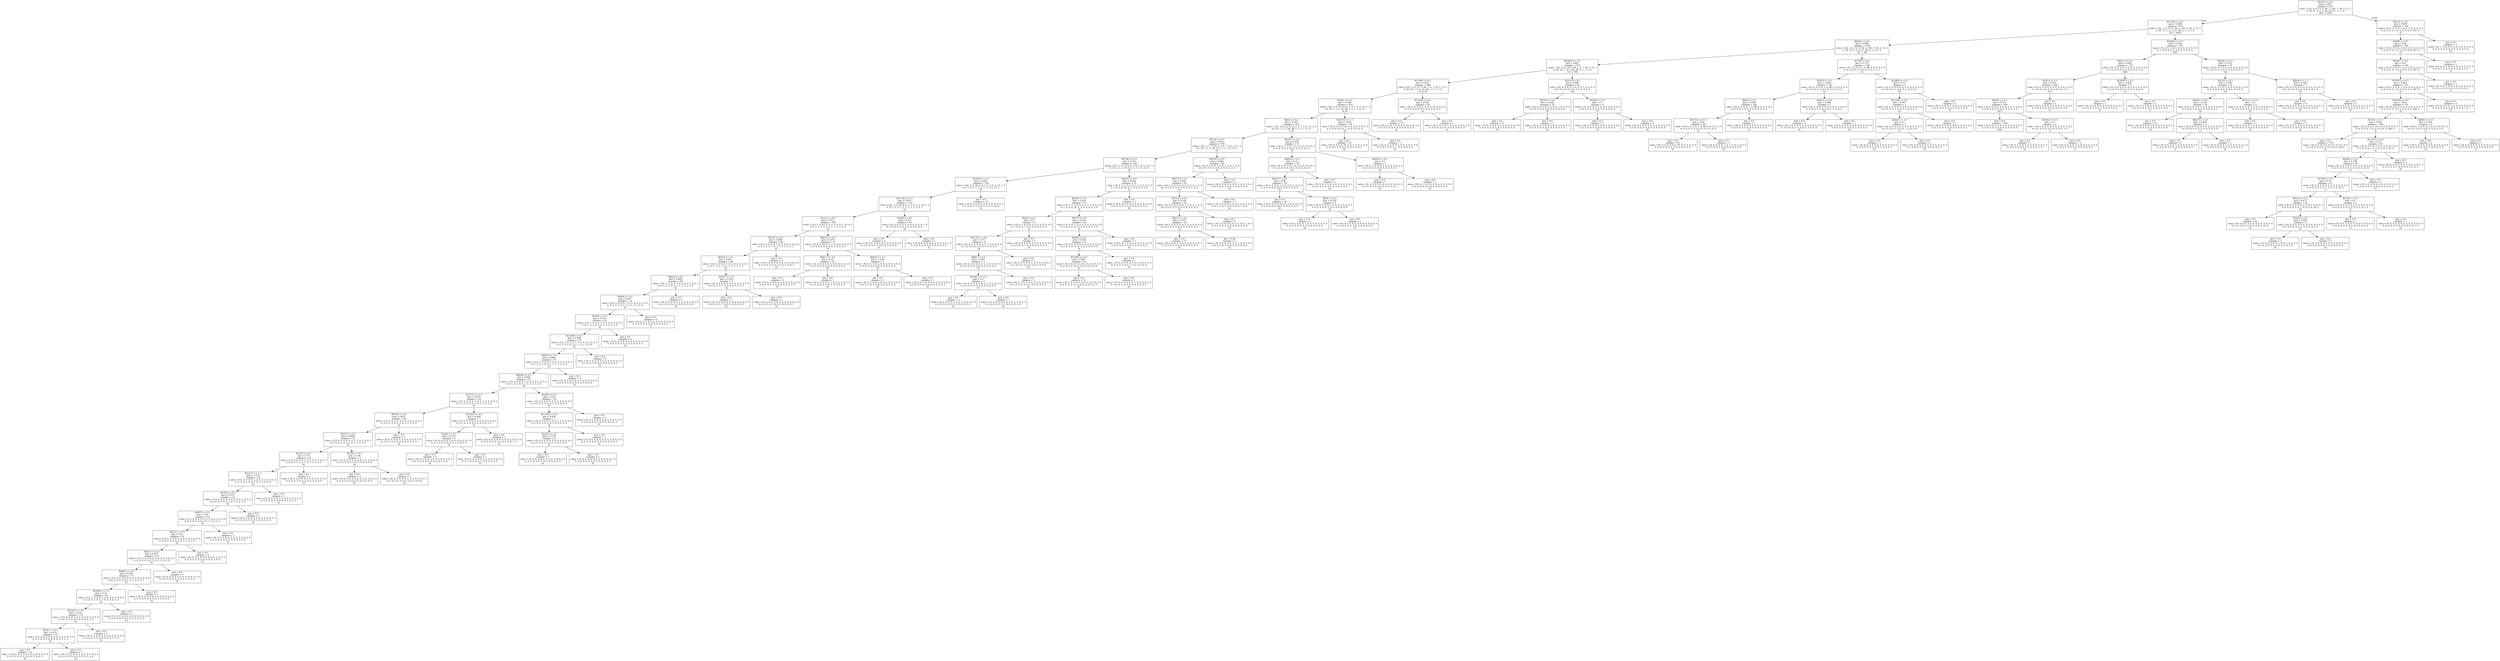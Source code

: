 digraph Tree {
node [shape=box] ;
0 [label="X[135] <= 0.5\ngini = 0.827\nsamples = 871\nvalue = [22, 4, 6, 13, 4, 60, 1, 102, 7, 36, 2, 15, 1\n2, 20, 11, 1, 2, 2, 38, 28, 6, 1, 3, 1, 6\n205, 7, 265]"] ;
1 [label="X[1196] <= 0.5\ngini = 0.809\nsamples = 675\nvalue = [22, 3, 6, 13, 4, 59, 1, 102, 7, 36, 2, 15, 1\n2, 20, 11, 1, 2, 2, 37, 28, 5, 1, 3, 1, 6\n18, 7, 260]"] ;
0 -> 1 [labeldistance=2.5, labelangle=45, headlabel="True"] ;
2 [label="X[628] <= 0.5\ngini = 0.894\nsamples = 478\nvalue = [22, 3, 6, 12, 4, 50, 1, 102, 7, 36, 2, 15, 1\n2, 20, 10, 1, 2, 2, 37, 28, 3, 1, 3, 1, 6\n16, 7, 78]"] ;
1 -> 2 ;
3 [label="X[1003] <= 0.5\ngini = 0.901\nsamples = 370\nvalue = [22, 3, 6, 12, 4, 49, 1, 4, 7, 36, 2, 15, 1\n2, 20, 10, 1, 2, 2, 34, 28, 3, 1, 1, 1, 4\n15, 6, 78]"] ;
2 -> 3 ;
4 [label="X[1148] <= 0.5\ngini = 0.915\nsamples = 288\nvalue = [22, 3, 6, 12, 4, 46, 1, 4, 7, 35, 2, 15, 1\n2, 20, 10, 1, 2, 2, 34, 28, 3, 1, 1, 1, 4\n15, 6, 0]"] ;
3 -> 4 ;
5 [label="X[382] <= 0.5\ngini = 0.909\nsamples = 252\nvalue = [22, 3, 6, 12, 4, 45, 1, 4, 7, 0, 2, 15, 1, 2\n20, 10, 1, 2, 2, 34, 28, 3, 1, 1, 1, 4, 15\n6, 0]"] ;
4 -> 5 ;
6 [label="X[63] <= 0.5\ngini = 0.918\nsamples = 216\nvalue = [22, 3, 6, 12, 4, 10, 1, 4, 7, 0, 2, 15, 1, 2\n20, 10, 1, 2, 2, 34, 28, 2, 1, 1, 1, 4, 15\n6, 0]"] ;
5 -> 6 ;
7 [label="X[714] <= 0.5\ngini = 0.916\nsamples = 189\nvalue = [22, 3, 5, 11, 4, 9, 1, 4, 7, 0, 2, 15, 1, 2\n20, 10, 1, 2, 2, 34, 5, 2, 1, 1, 1, 4, 15, 5\n0]"] ;
6 -> 7 ;
8 [label="X[734] <= 0.5\ngini = 0.913\nsamples = 160\nvalue = [22, 3, 5, 11, 4, 9, 1, 4, 5, 0, 2, 14, 1, 2\n0, 10, 1, 2, 2, 29, 5, 2, 1, 1, 1, 3, 15, 5\n0]"] ;
7 -> 8 ;
9 [label="X[1033] <= 1.5\ngini = 0.922\nsamples = 129\nvalue = [22, 3, 4, 10, 4, 9, 1, 2, 4, 0, 2, 14, 1, 2\n0, 9, 1, 2, 2, 7, 5, 1, 1, 1, 1, 3, 13, 5\n0]"] ;
8 -> 9 ;
10 [label="X[1118] <= 0.5\ngini = 0.919\nsamples = 119\nvalue = [22, 3, 4, 10, 4, 9, 1, 2, 4, 0, 2, 14, 1, 2\n0, 9, 1, 2, 2, 7, 5, 1, 1, 1, 1, 3, 3, 5\n0]"] ;
9 -> 10 ;
11 [label="X[121] <= 0.5\ngini = 0.911\nsamples = 109\nvalue = [22, 3, 4, 10, 4, 9, 1, 2, 4, 0, 2, 14, 0, 2\n0, 0, 1, 2, 2, 7, 5, 1, 1, 1, 1, 3, 3, 5\n0]"] ;
10 -> 11 ;
12 [label="X[710] <= 0.5\ngini = 0.899\nsamples = 96\nvalue = [22, 3, 4, 0, 4, 7, 0, 2, 4, 0, 2, 14, 0, 2\n0, 0, 1, 2, 2, 7, 5, 1, 1, 1, 1, 3, 3, 5\n0]"] ;
11 -> 12 ;
13 [label="X[532] <= 0.5\ngini = 0.901\nsamples = 88\nvalue = [22, 3, 4, 0, 4, 7, 0, 2, 4, 0, 2, 6, 0, 2\n0, 0, 1, 2, 2, 7, 5, 1, 1, 1, 1, 3, 3, 5\n0]"] ;
12 -> 13 ;
14 [label="X[833] <= 0.5\ngini = 0.889\nsamples = 80\nvalue = [22, 3, 4, 0, 4, 7, 0, 2, 4, 0, 2, 6, 0, 2\n0, 0, 1, 2, 2, 0, 5, 1, 1, 1, 1, 3, 3, 4\n0]"] ;
13 -> 14 ;
15 [label="X[969] <= 0.5\ngini = 0.877\nsamples = 74\nvalue = [22, 3, 4, 0, 4, 7, 0, 2, 4, 0, 2, 0, 0, 2\n0, 0, 1, 2, 2, 0, 5, 1, 1, 1, 1, 3, 3, 4\n0]"] ;
14 -> 15 ;
16 [label="X[769] <= 0.5\ngini = 0.915\nsamples = 65\nvalue = [13, 3, 4, 0, 4, 7, 0, 2, 4, 0, 2, 0, 0, 2\n0, 0, 1, 2, 2, 0, 5, 1, 1, 1, 1, 3, 3, 4\n0]"] ;
15 -> 16 ;
17 [label="X[1108] <= 0.5\ngini = 0.908\nsamples = 61\nvalue = [13, 3, 4, 0, 4, 7, 0, 2, 4, 0, 2, 0, 0, 2\n0, 0, 1, 2, 2, 0, 5, 1, 1, 1, 1, 3, 3, 0\n0]"] ;
16 -> 17 ;
18 [label="X[290] <= 1.0\ngini = 0.899\nsamples = 57\nvalue = [13, 3, 0, 0, 4, 7, 0, 2, 4, 0, 2, 0, 0, 2\n0, 0, 1, 2, 2, 0, 5, 1, 1, 1, 1, 3, 3, 0\n0]"] ;
17 -> 18 ;
19 [label="X[824] <= 0.5\ngini = 0.889\nsamples = 53\nvalue = [13, 3, 0, 0, 0, 7, 0, 2, 4, 0, 2, 0, 0, 2\n0, 0, 1, 2, 2, 0, 5, 1, 1, 1, 1, 3, 3, 0\n0]"] ;
18 -> 19 ;
20 [label="X[1131] <= 0.5\ngini = 0.855\nsamples = 43\nvalue = [13, 0, 0, 0, 0, 7, 0, 2, 3, 0, 2, 0, 0, 2\n0, 0, 1, 2, 2, 0, 0, 1, 0, 1, 1, 3, 3, 0\n0]"] ;
19 -> 20 ;
21 [label="X[974] <= 0.5\ngini = 0.832\nsamples = 36\nvalue = [13, 0, 0, 0, 0, 2, 0, 2, 3, 0, 2, 0, 0, 2\n0, 0, 0, 2, 2, 0, 0, 1, 0, 1, 1, 3, 2, 0\n0]"] ;
20 -> 21 ;
22 [label="X[355] <= 0.5\ngini = 0.808\nsamples = 33\nvalue = [13, 0, 0, 0, 0, 2, 0, 2, 3, 0, 2, 0, 0, 2\n0, 0, 0, 2, 2, 0, 0, 1, 0, 1, 1, 0, 2, 0\n0]"] ;
21 -> 22 ;
23 [label="X[732] <= 0.5\ngini = 0.75\nsamples = 28\nvalue = [13, 0, 0, 0, 0, 2, 0, 2, 0, 0, 2, 0, 0, 2\n0, 0, 0, 0, 2, 0, 0, 1, 0, 1, 1, 0, 2, 0\n0]"] ;
22 -> 23 ;
24 [label="X[1211] <= 1.5\ngini = 0.716\nsamples = 26\nvalue = [13, 0, 0, 0, 0, 2, 0, 2, 0, 0, 2, 0, 0, 2\n0, 0, 0, 0, 0, 0, 0, 1, 0, 1, 1, 0, 2, 0\n0]"] ;
23 -> 24 ;
25 [label="X[179] <= 0.5\ngini = 0.674\nsamples = 24\nvalue = [13, 0, 0, 0, 0, 0, 0, 2, 0, 0, 2, 0, 0, 2\n0, 0, 0, 0, 0, 0, 0, 1, 0, 1, 1, 0, 2, 0\n0]"] ;
24 -> 25 ;
26 [label="X[407] <= 0.5\ngini = 0.62\nsamples = 22\nvalue = [13, 0, 0, 0, 0, 0, 0, 2, 0, 0, 2, 0, 0, 0\n0, 0, 0, 0, 0, 0, 0, 1, 0, 1, 1, 0, 2, 0\n0]"] ;
25 -> 26 ;
27 [label="X[321] <= 0.5\ngini = 0.55\nsamples = 20\nvalue = [13, 0, 0, 0, 0, 0, 0, 0, 0, 0, 2, 0, 0, 0\n0, 0, 0, 0, 0, 0, 0, 1, 0, 1, 1, 0, 2, 0\n0]"] ;
26 -> 27 ;
28 [label="X[951] <= 0.5\ngini = 0.457\nsamples = 18\nvalue = [13, 0, 0, 0, 0, 0, 0, 0, 0, 0, 0, 0, 0, 0\n0, 0, 0, 0, 0, 0, 0, 1, 0, 1, 1, 0, 2, 0\n0]"] ;
27 -> 28 ;
29 [label="X[946] <= 0.5\ngini = 0.394\nsamples = 17\nvalue = [13, 0, 0, 0, 0, 0, 0, 0, 0, 0, 0, 0, 0, 0\n0, 0, 0, 0, 0, 0, 0, 1, 0, 1, 0, 0, 2, 0\n0]"] ;
28 -> 29 ;
30 [label="X[1080] <= 1.5\ngini = 0.32\nsamples = 16\nvalue = [13, 0, 0, 0, 0, 0, 0, 0, 0, 0, 0, 0, 0, 0\n0, 0, 0, 0, 0, 0, 0, 1, 0, 0, 0, 0, 2, 0\n0]"] ;
29 -> 30 ;
31 [label="X[1287] <= 0.5\ngini = 0.231\nsamples = 15\nvalue = [13, 0, 0, 0, 0, 0, 0, 0, 0, 0, 0, 0, 0, 0\n0, 0, 0, 0, 0, 0, 0, 0, 0, 0, 0, 0, 2, 0\n0]"] ;
30 -> 31 ;
32 [label="X[191] <= 0.5\ngini = 0.133\nsamples = 14\nvalue = [13, 0, 0, 0, 0, 0, 0, 0, 0, 0, 0, 0, 0, 0\n0, 0, 0, 0, 0, 0, 0, 0, 0, 0, 0, 0, 1, 0\n0]"] ;
31 -> 32 ;
33 [label="gini = 0.0\nsamples = 13\nvalue = [13, 0, 0, 0, 0, 0, 0, 0, 0, 0, 0, 0, 0, 0\n0, 0, 0, 0, 0, 0, 0, 0, 0, 0, 0, 0, 0, 0\n0]"] ;
32 -> 33 ;
34 [label="gini = 0.0\nsamples = 1\nvalue = [0, 0, 0, 0, 0, 0, 0, 0, 0, 0, 0, 0, 0, 0\n0, 0, 0, 0, 0, 0, 0, 0, 0, 0, 0, 0, 1, 0\n0]"] ;
32 -> 34 ;
35 [label="gini = 0.0\nsamples = 1\nvalue = [0, 0, 0, 0, 0, 0, 0, 0, 0, 0, 0, 0, 0, 0\n0, 0, 0, 0, 0, 0, 0, 0, 0, 0, 0, 0, 1, 0\n0]"] ;
31 -> 35 ;
36 [label="gini = 0.0\nsamples = 1\nvalue = [0, 0, 0, 0, 0, 0, 0, 0, 0, 0, 0, 0, 0, 0\n0, 0, 0, 0, 0, 0, 0, 1, 0, 0, 0, 0, 0, 0\n0]"] ;
30 -> 36 ;
37 [label="gini = 0.0\nsamples = 1\nvalue = [0, 0, 0, 0, 0, 0, 0, 0, 0, 0, 0, 0, 0, 0\n0, 0, 0, 0, 0, 0, 0, 0, 0, 1, 0, 0, 0, 0\n0]"] ;
29 -> 37 ;
38 [label="gini = 0.0\nsamples = 1\nvalue = [0, 0, 0, 0, 0, 0, 0, 0, 0, 0, 0, 0, 0, 0\n0, 0, 0, 0, 0, 0, 0, 0, 0, 0, 1, 0, 0, 0\n0]"] ;
28 -> 38 ;
39 [label="gini = 0.0\nsamples = 2\nvalue = [0, 0, 0, 0, 0, 0, 0, 0, 0, 0, 2, 0, 0, 0\n0, 0, 0, 0, 0, 0, 0, 0, 0, 0, 0, 0, 0, 0\n0]"] ;
27 -> 39 ;
40 [label="gini = 0.0\nsamples = 2\nvalue = [0, 0, 0, 0, 0, 0, 0, 2, 0, 0, 0, 0, 0, 0\n0, 0, 0, 0, 0, 0, 0, 0, 0, 0, 0, 0, 0, 0\n0]"] ;
26 -> 40 ;
41 [label="gini = 0.0\nsamples = 2\nvalue = [0, 0, 0, 0, 0, 0, 0, 0, 0, 0, 0, 0, 0, 2\n0, 0, 0, 0, 0, 0, 0, 0, 0, 0, 0, 0, 0, 0\n0]"] ;
25 -> 41 ;
42 [label="gini = 0.0\nsamples = 2\nvalue = [0, 0, 0, 0, 0, 2, 0, 0, 0, 0, 0, 0, 0, 0\n0, 0, 0, 0, 0, 0, 0, 0, 0, 0, 0, 0, 0, 0\n0]"] ;
24 -> 42 ;
43 [label="gini = 0.0\nsamples = 2\nvalue = [0, 0, 0, 0, 0, 0, 0, 0, 0, 0, 0, 0, 0, 0\n0, 0, 0, 0, 2, 0, 0, 0, 0, 0, 0, 0, 0, 0\n0]"] ;
23 -> 43 ;
44 [label="X[732] <= 0.5\ngini = 0.48\nsamples = 5\nvalue = [0, 0, 0, 0, 0, 0, 0, 0, 3, 0, 0, 0, 0, 0\n0, 0, 0, 2, 0, 0, 0, 0, 0, 0, 0, 0, 0, 0\n0]"] ;
22 -> 44 ;
45 [label="gini = 0.0\nsamples = 3\nvalue = [0, 0, 0, 0, 0, 0, 0, 0, 3, 0, 0, 0, 0, 0\n0, 0, 0, 0, 0, 0, 0, 0, 0, 0, 0, 0, 0, 0\n0]"] ;
44 -> 45 ;
46 [label="gini = 0.0\nsamples = 2\nvalue = [0, 0, 0, 0, 0, 0, 0, 0, 0, 0, 0, 0, 0, 0\n0, 0, 0, 2, 0, 0, 0, 0, 0, 0, 0, 0, 0, 0\n0]"] ;
44 -> 46 ;
47 [label="gini = 0.0\nsamples = 3\nvalue = [0, 0, 0, 0, 0, 0, 0, 0, 0, 0, 0, 0, 0, 0\n0, 0, 0, 0, 0, 0, 0, 0, 0, 0, 0, 3, 0, 0\n0]"] ;
21 -> 47 ;
48 [label="X[1033] <= 0.5\ngini = 0.449\nsamples = 7\nvalue = [0, 0, 0, 0, 0, 5, 0, 0, 0, 0, 0, 0, 0, 0\n0, 0, 1, 0, 0, 0, 0, 0, 0, 0, 0, 0, 1, 0\n0]"] ;
20 -> 48 ;
49 [label="X[146] <= 0.5\ngini = 0.278\nsamples = 6\nvalue = [0, 0, 0, 0, 0, 5, 0, 0, 0, 0, 0, 0, 0, 0\n0, 0, 1, 0, 0, 0, 0, 0, 0, 0, 0, 0, 0, 0\n0]"] ;
48 -> 49 ;
50 [label="gini = 0.0\nsamples = 5\nvalue = [0, 0, 0, 0, 0, 5, 0, 0, 0, 0, 0, 0, 0, 0\n0, 0, 0, 0, 0, 0, 0, 0, 0, 0, 0, 0, 0, 0\n0]"] ;
49 -> 50 ;
51 [label="gini = 0.0\nsamples = 1\nvalue = [0, 0, 0, 0, 0, 0, 0, 0, 0, 0, 0, 0, 0, 0\n0, 0, 1, 0, 0, 0, 0, 0, 0, 0, 0, 0, 0, 0\n0]"] ;
49 -> 51 ;
52 [label="gini = 0.0\nsamples = 1\nvalue = [0, 0, 0, 0, 0, 0, 0, 0, 0, 0, 0, 0, 0, 0\n0, 0, 0, 0, 0, 0, 0, 0, 0, 0, 0, 0, 1, 0\n0]"] ;
48 -> 52 ;
53 [label="X[538] <= 0.5\ngini = 0.64\nsamples = 10\nvalue = [0, 3, 0, 0, 0, 0, 0, 0, 1, 0, 0, 0, 0, 0\n0, 0, 0, 0, 0, 0, 5, 0, 1, 0, 0, 0, 0, 0\n0]"] ;
19 -> 53 ;
54 [label="X[1140] <= 0.5\ngini = 0.449\nsamples = 7\nvalue = [0, 0, 0, 0, 0, 0, 0, 0, 1, 0, 0, 0, 0, 0\n0, 0, 0, 0, 0, 0, 5, 0, 1, 0, 0, 0, 0, 0\n0]"] ;
53 -> 54 ;
55 [label="X[242] <= 0.5\ngini = 0.278\nsamples = 6\nvalue = [0, 0, 0, 0, 0, 0, 0, 0, 0, 0, 0, 0, 0, 0\n0, 0, 0, 0, 0, 0, 5, 0, 1, 0, 0, 0, 0, 0\n0]"] ;
54 -> 55 ;
56 [label="gini = 0.0\nsamples = 5\nvalue = [0, 0, 0, 0, 0, 0, 0, 0, 0, 0, 0, 0, 0, 0\n0, 0, 0, 0, 0, 0, 5, 0, 0, 0, 0, 0, 0, 0\n0]"] ;
55 -> 56 ;
57 [label="gini = 0.0\nsamples = 1\nvalue = [0, 0, 0, 0, 0, 0, 0, 0, 0, 0, 0, 0, 0, 0\n0, 0, 0, 0, 0, 0, 0, 0, 1, 0, 0, 0, 0, 0\n0]"] ;
55 -> 57 ;
58 [label="gini = 0.0\nsamples = 1\nvalue = [0, 0, 0, 0, 0, 0, 0, 0, 1, 0, 0, 0, 0, 0\n0, 0, 0, 0, 0, 0, 0, 0, 0, 0, 0, 0, 0, 0\n0]"] ;
54 -> 58 ;
59 [label="gini = 0.0\nsamples = 3\nvalue = [0, 3, 0, 0, 0, 0, 0, 0, 0, 0, 0, 0, 0, 0\n0, 0, 0, 0, 0, 0, 0, 0, 0, 0, 0, 0, 0, 0\n0]"] ;
53 -> 59 ;
60 [label="gini = 0.0\nsamples = 4\nvalue = [0, 0, 0, 0, 4, 0, 0, 0, 0, 0, 0, 0, 0, 0\n0, 0, 0, 0, 0, 0, 0, 0, 0, 0, 0, 0, 0, 0\n0]"] ;
18 -> 60 ;
61 [label="gini = 0.0\nsamples = 4\nvalue = [0, 0, 4, 0, 0, 0, 0, 0, 0, 0, 0, 0, 0, 0\n0, 0, 0, 0, 0, 0, 0, 0, 0, 0, 0, 0, 0, 0\n0]"] ;
17 -> 61 ;
62 [label="gini = 0.0\nsamples = 4\nvalue = [0, 0, 0, 0, 0, 0, 0, 0, 0, 0, 0, 0, 0, 0\n0, 0, 0, 0, 0, 0, 0, 0, 0, 0, 0, 0, 0, 4\n0]"] ;
16 -> 62 ;
63 [label="gini = 0.0\nsamples = 9\nvalue = [9, 0, 0, 0, 0, 0, 0, 0, 0, 0, 0, 0, 0, 0\n0, 0, 0, 0, 0, 0, 0, 0, 0, 0, 0, 0, 0, 0\n0]"] ;
15 -> 63 ;
64 [label="gini = 0.0\nsamples = 6\nvalue = [0, 0, 0, 0, 0, 0, 0, 0, 0, 0, 0, 6, 0, 0\n0, 0, 0, 0, 0, 0, 0, 0, 0, 0, 0, 0, 0, 0\n0]"] ;
14 -> 64 ;
65 [label="X[357] <= 1.5\ngini = 0.219\nsamples = 8\nvalue = [0, 0, 0, 0, 0, 0, 0, 0, 0, 0, 0, 0, 0, 0\n0, 0, 0, 0, 0, 7, 0, 0, 0, 0, 0, 0, 0, 1\n0]"] ;
13 -> 65 ;
66 [label="gini = 0.0\nsamples = 7\nvalue = [0, 0, 0, 0, 0, 0, 0, 0, 0, 0, 0, 0, 0, 0\n0, 0, 0, 0, 0, 7, 0, 0, 0, 0, 0, 0, 0, 0\n0]"] ;
65 -> 66 ;
67 [label="gini = 0.0\nsamples = 1\nvalue = [0, 0, 0, 0, 0, 0, 0, 0, 0, 0, 0, 0, 0, 0\n0, 0, 0, 0, 0, 0, 0, 0, 0, 0, 0, 0, 0, 1\n0]"] ;
65 -> 67 ;
68 [label="gini = 0.0\nsamples = 8\nvalue = [0, 0, 0, 0, 0, 0, 0, 0, 0, 0, 0, 8, 0, 0\n0, 0, 0, 0, 0, 0, 0, 0, 0, 0, 0, 0, 0, 0\n0]"] ;
12 -> 68 ;
69 [label="X[627] <= 0.5\ngini = 0.379\nsamples = 13\nvalue = [0, 0, 0, 10, 0, 2, 1, 0, 0, 0, 0, 0, 0, 0\n0, 0, 0, 0, 0, 0, 0, 0, 0, 0, 0, 0, 0, 0\n0]"] ;
11 -> 69 ;
70 [label="X[811] <= 2.5\ngini = 0.18\nsamples = 10\nvalue = [0, 0, 0, 9, 0, 0, 1, 0, 0, 0, 0, 0, 0, 0\n0, 0, 0, 0, 0, 0, 0, 0, 0, 0, 0, 0, 0, 0\n0]"] ;
69 -> 70 ;
71 [label="gini = 0.0\nsamples = 9\nvalue = [0, 0, 0, 9, 0, 0, 0, 0, 0, 0, 0, 0, 0, 0\n0, 0, 0, 0, 0, 0, 0, 0, 0, 0, 0, 0, 0, 0\n0]"] ;
70 -> 71 ;
72 [label="gini = 0.0\nsamples = 1\nvalue = [0, 0, 0, 0, 0, 0, 1, 0, 0, 0, 0, 0, 0, 0\n0, 0, 0, 0, 0, 0, 0, 0, 0, 0, 0, 0, 0, 0\n0]"] ;
70 -> 72 ;
73 [label="X[824] <= 1.5\ngini = 0.444\nsamples = 3\nvalue = [0, 0, 0, 1, 0, 2, 0, 0, 0, 0, 0, 0, 0, 0\n0, 0, 0, 0, 0, 0, 0, 0, 0, 0, 0, 0, 0, 0\n0]"] ;
69 -> 73 ;
74 [label="gini = 0.0\nsamples = 2\nvalue = [0, 0, 0, 0, 0, 2, 0, 0, 0, 0, 0, 0, 0, 0\n0, 0, 0, 0, 0, 0, 0, 0, 0, 0, 0, 0, 0, 0\n0]"] ;
73 -> 74 ;
75 [label="gini = 0.0\nsamples = 1\nvalue = [0, 0, 0, 1, 0, 0, 0, 0, 0, 0, 0, 0, 0, 0\n0, 0, 0, 0, 0, 0, 0, 0, 0, 0, 0, 0, 0, 0\n0]"] ;
73 -> 75 ;
76 [label="X[366] <= 0.5\ngini = 0.18\nsamples = 10\nvalue = [0, 0, 0, 0, 0, 0, 0, 0, 0, 0, 0, 0, 1, 0\n0, 9, 0, 0, 0, 0, 0, 0, 0, 0, 0, 0, 0, 0\n0]"] ;
10 -> 76 ;
77 [label="gini = 0.0\nsamples = 9\nvalue = [0, 0, 0, 0, 0, 0, 0, 0, 0, 0, 0, 0, 0, 0\n0, 9, 0, 0, 0, 0, 0, 0, 0, 0, 0, 0, 0, 0\n0]"] ;
76 -> 77 ;
78 [label="gini = 0.0\nsamples = 1\nvalue = [0, 0, 0, 0, 0, 0, 0, 0, 0, 0, 0, 0, 1, 0\n0, 0, 0, 0, 0, 0, 0, 0, 0, 0, 0, 0, 0, 0\n0]"] ;
76 -> 78 ;
79 [label="gini = 0.0\nsamples = 10\nvalue = [0, 0, 0, 0, 0, 0, 0, 0, 0, 0, 0, 0, 0, 0\n0, 0, 0, 0, 0, 0, 0, 0, 0, 0, 0, 0, 10, 0\n0]"] ;
9 -> 79 ;
80 [label="X[451] <= 0.5\ngini = 0.483\nsamples = 31\nvalue = [0, 0, 1, 1, 0, 0, 0, 2, 1, 0, 0, 0, 0, 0\n0, 1, 0, 0, 0, 22, 0, 1, 0, 0, 0, 0, 2, 0\n0]"] ;
8 -> 80 ;
81 [label="X[264] <= 0.5\ngini = 0.414\nsamples = 29\nvalue = [0, 0, 1, 1, 0, 0, 0, 2, 1, 0, 0, 0, 0, 0\n0, 1, 0, 0, 0, 22, 0, 1, 0, 0, 0, 0, 0, 0\n0]"] ;
80 -> 81 ;
82 [label="X[45] <= 0.5\ngini = 0.8\nsamples = 5\nvalue = [0, 0, 1, 0, 0, 0, 0, 1, 1, 0, 0, 0, 0, 0\n0, 1, 0, 0, 0, 1, 0, 0, 0, 0, 0, 0, 0, 0\n0]"] ;
81 -> 82 ;
83 [label="X[1134] <= 0.5\ngini = 0.75\nsamples = 4\nvalue = [0, 0, 1, 0, 0, 0, 0, 1, 1, 0, 0, 0, 0, 0\n0, 1, 0, 0, 0, 0, 0, 0, 0, 0, 0, 0, 0, 0\n0]"] ;
82 -> 83 ;
84 [label="X[66] <= 0.5\ngini = 0.667\nsamples = 3\nvalue = [0, 0, 1, 0, 0, 0, 0, 1, 1, 0, 0, 0, 0, 0\n0, 0, 0, 0, 0, 0, 0, 0, 0, 0, 0, 0, 0, 0\n0]"] ;
83 -> 84 ;
85 [label="X[1285] <= 2.0\ngini = 0.5\nsamples = 2\nvalue = [0, 0, 0, 0, 0, 0, 0, 1, 1, 0, 0, 0, 0, 0\n0, 0, 0, 0, 0, 0, 0, 0, 0, 0, 0, 0, 0, 0\n0]"] ;
84 -> 85 ;
86 [label="gini = 0.0\nsamples = 1\nvalue = [0, 0, 0, 0, 0, 0, 0, 0, 1, 0, 0, 0, 0, 0\n0, 0, 0, 0, 0, 0, 0, 0, 0, 0, 0, 0, 0, 0\n0]"] ;
85 -> 86 ;
87 [label="gini = 0.0\nsamples = 1\nvalue = [0, 0, 0, 0, 0, 0, 0, 1, 0, 0, 0, 0, 0, 0\n0, 0, 0, 0, 0, 0, 0, 0, 0, 0, 0, 0, 0, 0\n0]"] ;
85 -> 87 ;
88 [label="gini = 0.0\nsamples = 1\nvalue = [0, 0, 1, 0, 0, 0, 0, 0, 0, 0, 0, 0, 0, 0\n0, 0, 0, 0, 0, 0, 0, 0, 0, 0, 0, 0, 0, 0\n0]"] ;
84 -> 88 ;
89 [label="gini = 0.0\nsamples = 1\nvalue = [0, 0, 0, 0, 0, 0, 0, 0, 0, 0, 0, 0, 0, 0\n0, 1, 0, 0, 0, 0, 0, 0, 0, 0, 0, 0, 0, 0\n0]"] ;
83 -> 89 ;
90 [label="gini = 0.0\nsamples = 1\nvalue = [0, 0, 0, 0, 0, 0, 0, 0, 0, 0, 0, 0, 0, 0\n0, 0, 0, 0, 0, 1, 0, 0, 0, 0, 0, 0, 0, 0\n0]"] ;
82 -> 90 ;
91 [label="X[473] <= 0.5\ngini = 0.229\nsamples = 24\nvalue = [0, 0, 0, 1, 0, 0, 0, 1, 0, 0, 0, 0, 0, 0\n0, 0, 0, 0, 0, 21, 0, 1, 0, 0, 0, 0, 0, 0\n0]"] ;
81 -> 91 ;
92 [label="X[284] <= 0.5\ngini = 0.163\nsamples = 23\nvalue = [0, 0, 0, 0, 0, 0, 0, 1, 0, 0, 0, 0, 0, 0\n0, 0, 0, 0, 0, 21, 0, 1, 0, 0, 0, 0, 0, 0\n0]"] ;
91 -> 92 ;
93 [label="X[1184] <= 0.5\ngini = 0.087\nsamples = 22\nvalue = [0, 0, 0, 0, 0, 0, 0, 1, 0, 0, 0, 0, 0, 0\n0, 0, 0, 0, 0, 21, 0, 0, 0, 0, 0, 0, 0, 0\n0]"] ;
92 -> 93 ;
94 [label="gini = 0.0\nsamples = 21\nvalue = [0, 0, 0, 0, 0, 0, 0, 0, 0, 0, 0, 0, 0, 0\n0, 0, 0, 0, 0, 21, 0, 0, 0, 0, 0, 0, 0, 0\n0]"] ;
93 -> 94 ;
95 [label="gini = 0.0\nsamples = 1\nvalue = [0, 0, 0, 0, 0, 0, 0, 1, 0, 0, 0, 0, 0, 0\n0, 0, 0, 0, 0, 0, 0, 0, 0, 0, 0, 0, 0, 0\n0]"] ;
93 -> 95 ;
96 [label="gini = 0.0\nsamples = 1\nvalue = [0, 0, 0, 0, 0, 0, 0, 0, 0, 0, 0, 0, 0, 0\n0, 0, 0, 0, 0, 0, 0, 1, 0, 0, 0, 0, 0, 0\n0]"] ;
92 -> 96 ;
97 [label="gini = 0.0\nsamples = 1\nvalue = [0, 0, 0, 1, 0, 0, 0, 0, 0, 0, 0, 0, 0, 0\n0, 0, 0, 0, 0, 0, 0, 0, 0, 0, 0, 0, 0, 0\n0]"] ;
91 -> 97 ;
98 [label="gini = 0.0\nsamples = 2\nvalue = [0, 0, 0, 0, 0, 0, 0, 0, 0, 0, 0, 0, 0, 0\n0, 0, 0, 0, 0, 0, 0, 0, 0, 0, 0, 0, 2, 0\n0]"] ;
80 -> 98 ;
99 [label="X[932] <= 0.5\ngini = 0.488\nsamples = 29\nvalue = [0, 0, 0, 0, 0, 0, 0, 0, 2, 0, 0, 1, 0, 0\n20, 0, 0, 0, 0, 5, 0, 0, 0, 0, 0, 1, 0, 0\n0]"] ;
7 -> 99 ;
100 [label="X[977] <= 1.0\ngini = 0.295\nsamples = 24\nvalue = [0, 0, 0, 0, 0, 0, 0, 0, 2, 0, 0, 1, 0, 0\n20, 0, 0, 0, 0, 0, 0, 0, 0, 0, 0, 1, 0, 0\n0]"] ;
99 -> 100 ;
101 [label="X[710] <= 0.5\ngini = 0.234\nsamples = 23\nvalue = [0, 0, 0, 0, 0, 0, 0, 0, 2, 0, 0, 1, 0, 0\n20, 0, 0, 0, 0, 0, 0, 0, 0, 0, 0, 0, 0, 0\n0]"] ;
100 -> 101 ;
102 [label="X[811] <= 0.5\ngini = 0.165\nsamples = 22\nvalue = [0, 0, 0, 0, 0, 0, 0, 0, 2, 0, 0, 0, 0, 0\n20, 0, 0, 0, 0, 0, 0, 0, 0, 0, 0, 0, 0, 0\n0]"] ;
101 -> 102 ;
103 [label="gini = 0.0\nsamples = 17\nvalue = [0, 0, 0, 0, 0, 0, 0, 0, 0, 0, 0, 0, 0, 0\n17, 0, 0, 0, 0, 0, 0, 0, 0, 0, 0, 0, 0, 0\n0]"] ;
102 -> 103 ;
104 [label="gini = 0.48\nsamples = 5\nvalue = [0, 0, 0, 0, 0, 0, 0, 0, 2, 0, 0, 0, 0, 0\n3, 0, 0, 0, 0, 0, 0, 0, 0, 0, 0, 0, 0, 0\n0]"] ;
102 -> 104 ;
105 [label="gini = 0.0\nsamples = 1\nvalue = [0, 0, 0, 0, 0, 0, 0, 0, 0, 0, 0, 1, 0, 0\n0, 0, 0, 0, 0, 0, 0, 0, 0, 0, 0, 0, 0, 0\n0]"] ;
101 -> 105 ;
106 [label="gini = 0.0\nsamples = 1\nvalue = [0, 0, 0, 0, 0, 0, 0, 0, 0, 0, 0, 0, 0, 0\n0, 0, 0, 0, 0, 0, 0, 0, 0, 0, 0, 1, 0, 0\n0]"] ;
100 -> 106 ;
107 [label="gini = 0.0\nsamples = 5\nvalue = [0, 0, 0, 0, 0, 0, 0, 0, 0, 0, 0, 0, 0, 0\n0, 0, 0, 0, 0, 5, 0, 0, 0, 0, 0, 0, 0, 0\n0]"] ;
99 -> 107 ;
108 [label="X[335] <= 0.5\ngini = 0.269\nsamples = 27\nvalue = [0, 0, 1, 1, 0, 1, 0, 0, 0, 0, 0, 0, 0, 0\n0, 0, 0, 0, 0, 0, 23, 0, 0, 0, 0, 0, 0, 1\n0]"] ;
6 -> 108 ;
109 [label="X[803] <= 0.5\ngini = 0.15\nsamples = 25\nvalue = [0, 0, 0, 1, 0, 1, 0, 0, 0, 0, 0, 0, 0, 0\n0, 0, 0, 0, 0, 0, 23, 0, 0, 0, 0, 0, 0, 0\n0]"] ;
108 -> 109 ;
110 [label="X[837] <= 0.5\ngini = 0.08\nsamples = 24\nvalue = [0, 0, 0, 0, 0, 1, 0, 0, 0, 0, 0, 0, 0, 0\n0, 0, 0, 0, 0, 0, 23, 0, 0, 0, 0, 0, 0, 0\n0]"] ;
109 -> 110 ;
111 [label="gini = 0.0\nsamples = 18\nvalue = [0, 0, 0, 0, 0, 0, 0, 0, 0, 0, 0, 0, 0, 0\n0, 0, 0, 0, 0, 0, 18, 0, 0, 0, 0, 0, 0, 0\n0]"] ;
110 -> 111 ;
112 [label="X[56] <= 0.5\ngini = 0.278\nsamples = 6\nvalue = [0, 0, 0, 0, 0, 1, 0, 0, 0, 0, 0, 0, 0, 0\n0, 0, 0, 0, 0, 0, 5, 0, 0, 0, 0, 0, 0, 0\n0]"] ;
110 -> 112 ;
113 [label="gini = 0.32\nsamples = 5\nvalue = [0, 0, 0, 0, 0, 1, 0, 0, 0, 0, 0, 0, 0, 0\n0, 0, 0, 0, 0, 0, 4, 0, 0, 0, 0, 0, 0, 0\n0]"] ;
112 -> 113 ;
114 [label="gini = 0.0\nsamples = 1\nvalue = [0, 0, 0, 0, 0, 0, 0, 0, 0, 0, 0, 0, 0, 0\n0, 0, 0, 0, 0, 0, 1, 0, 0, 0, 0, 0, 0, 0\n0]"] ;
112 -> 114 ;
115 [label="gini = 0.0\nsamples = 1\nvalue = [0, 0, 0, 1, 0, 0, 0, 0, 0, 0, 0, 0, 0, 0\n0, 0, 0, 0, 0, 0, 0, 0, 0, 0, 0, 0, 0, 0\n0]"] ;
109 -> 115 ;
116 [label="X[997] <= 0.5\ngini = 0.5\nsamples = 2\nvalue = [0, 0, 1, 0, 0, 0, 0, 0, 0, 0, 0, 0, 0, 0\n0, 0, 0, 0, 0, 0, 0, 0, 0, 0, 0, 0, 0, 1\n0]"] ;
108 -> 116 ;
117 [label="gini = 0.0\nsamples = 1\nvalue = [0, 0, 0, 0, 0, 0, 0, 0, 0, 0, 0, 0, 0, 0\n0, 0, 0, 0, 0, 0, 0, 0, 0, 0, 0, 0, 0, 1\n0]"] ;
116 -> 117 ;
118 [label="gini = 0.0\nsamples = 1\nvalue = [0, 0, 1, 0, 0, 0, 0, 0, 0, 0, 0, 0, 0, 0\n0, 0, 0, 0, 0, 0, 0, 0, 0, 0, 0, 0, 0, 0\n0]"] ;
116 -> 118 ;
119 [label="X[1033] <= 2.5\ngini = 0.054\nsamples = 36\nvalue = [0, 0, 0, 0, 0, 35, 0, 0, 0, 0, 0, 0, 0, 0\n0, 0, 0, 0, 0, 0, 0, 1, 0, 0, 0, 0, 0, 0\n0]"] ;
5 -> 119 ;
120 [label="gini = 0.0\nsamples = 35\nvalue = [0, 0, 0, 0, 0, 35, 0, 0, 0, 0, 0, 0, 0, 0\n0, 0, 0, 0, 0, 0, 0, 0, 0, 0, 0, 0, 0, 0\n0]"] ;
119 -> 120 ;
121 [label="gini = 0.0\nsamples = 1\nvalue = [0, 0, 0, 0, 0, 0, 0, 0, 0, 0, 0, 0, 0, 0\n0, 0, 0, 0, 0, 0, 0, 1, 0, 0, 0, 0, 0, 0\n0]"] ;
119 -> 121 ;
122 [label="X[1258] <= 0.5\ngini = 0.054\nsamples = 36\nvalue = [0, 0, 0, 0, 0, 1, 0, 0, 0, 35, 0, 0, 0, 0\n0, 0, 0, 0, 0, 0, 0, 0, 0, 0, 0, 0, 0, 0\n0]"] ;
4 -> 122 ;
123 [label="gini = 0.0\nsamples = 35\nvalue = [0, 0, 0, 0, 0, 0, 0, 0, 0, 35, 0, 0, 0, 0\n0, 0, 0, 0, 0, 0, 0, 0, 0, 0, 0, 0, 0, 0\n0]"] ;
122 -> 123 ;
124 [label="gini = 0.0\nsamples = 1\nvalue = [0, 0, 0, 0, 0, 1, 0, 0, 0, 0, 0, 0, 0, 0\n0, 0, 0, 0, 0, 0, 0, 0, 0, 0, 0, 0, 0, 0\n0]"] ;
122 -> 124 ;
125 [label="X[514] <= 0.5\ngini = 0.094\nsamples = 82\nvalue = [0, 0, 0, 0, 0, 3, 0, 0, 0, 1, 0, 0, 0, 0\n0, 0, 0, 0, 0, 0, 0, 0, 0, 0, 0, 0, 0, 0\n78]"] ;
3 -> 125 ;
126 [label="X[475] <= 0.5\ngini = 0.026\nsamples = 76\nvalue = [0, 0, 0, 0, 0, 0, 0, 0, 0, 1, 0, 0, 0, 0\n0, 0, 0, 0, 0, 0, 0, 0, 0, 0, 0, 0, 0, 0\n75]"] ;
125 -> 126 ;
127 [label="gini = 0.0\nsamples = 75\nvalue = [0, 0, 0, 0, 0, 0, 0, 0, 0, 0, 0, 0, 0, 0\n0, 0, 0, 0, 0, 0, 0, 0, 0, 0, 0, 0, 0, 0\n75]"] ;
126 -> 127 ;
128 [label="gini = 0.0\nsamples = 1\nvalue = [0, 0, 0, 0, 0, 0, 0, 0, 0, 1, 0, 0, 0, 0\n0, 0, 0, 0, 0, 0, 0, 0, 0, 0, 0, 0, 0, 0\n0]"] ;
126 -> 128 ;
129 [label="X[330] <= 0.5\ngini = 0.5\nsamples = 6\nvalue = [0, 0, 0, 0, 0, 3, 0, 0, 0, 0, 0, 0, 0, 0\n0, 0, 0, 0, 0, 0, 0, 0, 0, 0, 0, 0, 0, 0\n3]"] ;
125 -> 129 ;
130 [label="gini = 0.0\nsamples = 3\nvalue = [0, 0, 0, 0, 0, 0, 0, 0, 0, 0, 0, 0, 0, 0\n0, 0, 0, 0, 0, 0, 0, 0, 0, 0, 0, 0, 0, 0\n3]"] ;
129 -> 130 ;
131 [label="gini = 0.0\nsamples = 3\nvalue = [0, 0, 0, 0, 0, 3, 0, 0, 0, 0, 0, 0, 0, 0\n0, 0, 0, 0, 0, 0, 0, 0, 0, 0, 0, 0, 0, 0\n0]"] ;
129 -> 131 ;
132 [label="X[778] <= 0.5\ngini = 0.175\nsamples = 108\nvalue = [0, 0, 0, 0, 0, 1, 0, 98, 0, 0, 0, 0, 0, 0\n0, 0, 0, 0, 0, 3, 0, 0, 0, 2, 0, 2, 1, 1\n0]"] ;
2 -> 132 ;
133 [label="X[503] <= 0.5\ngini = 0.094\nsamples = 103\nvalue = [0, 0, 0, 0, 0, 1, 0, 98, 0, 0, 0, 0, 0, 0\n0, 0, 0, 0, 0, 2, 0, 0, 0, 1, 0, 0, 1, 0\n0]"] ;
132 -> 133 ;
134 [label="X[66] <= 0.5\ngini = 0.039\nsamples = 100\nvalue = [0, 0, 0, 0, 0, 1, 0, 98, 0, 0, 0, 0, 0, 0\n0, 0, 0, 0, 0, 0, 0, 0, 0, 0, 0, 0, 1, 0\n0]"] ;
133 -> 134 ;
135 [label="X[1155] <= 0.5\ngini = 0.02\nsamples = 99\nvalue = [0, 0, 0, 0, 0, 1, 0, 98, 0, 0, 0, 0, 0, 0\n0, 0, 0, 0, 0, 0, 0, 0, 0, 0, 0, 0, 0, 0\n0]"] ;
134 -> 135 ;
136 [label="gini = 0.0\nsamples = 97\nvalue = [0, 0, 0, 0, 0, 0, 0, 97, 0, 0, 0, 0, 0, 0\n0, 0, 0, 0, 0, 0, 0, 0, 0, 0, 0, 0, 0, 0\n0]"] ;
135 -> 136 ;
137 [label="gini = 0.5\nsamples = 2\nvalue = [0, 0, 0, 0, 0, 1, 0, 1, 0, 0, 0, 0, 0, 0\n0, 0, 0, 0, 0, 0, 0, 0, 0, 0, 0, 0, 0, 0\n0]"] ;
135 -> 137 ;
138 [label="gini = 0.0\nsamples = 1\nvalue = [0, 0, 0, 0, 0, 0, 0, 0, 0, 0, 0, 0, 0, 0\n0, 0, 0, 0, 0, 0, 0, 0, 0, 0, 0, 0, 1, 0\n0]"] ;
134 -> 138 ;
139 [label="X[561] <= 0.5\ngini = 0.444\nsamples = 3\nvalue = [0, 0, 0, 0, 0, 0, 0, 0, 0, 0, 0, 0, 0, 0\n0, 0, 0, 0, 0, 2, 0, 0, 0, 1, 0, 0, 0, 0\n0]"] ;
133 -> 139 ;
140 [label="gini = 0.0\nsamples = 2\nvalue = [0, 0, 0, 0, 0, 0, 0, 0, 0, 0, 0, 0, 0, 0\n0, 0, 0, 0, 0, 2, 0, 0, 0, 0, 0, 0, 0, 0\n0]"] ;
139 -> 140 ;
141 [label="gini = 0.0\nsamples = 1\nvalue = [0, 0, 0, 0, 0, 0, 0, 0, 0, 0, 0, 0, 0, 0\n0, 0, 0, 0, 0, 0, 0, 0, 0, 1, 0, 0, 0, 0\n0]"] ;
139 -> 141 ;
142 [label="X[1080] <= 0.5\ngini = 0.72\nsamples = 5\nvalue = [0, 0, 0, 0, 0, 0, 0, 0, 0, 0, 0, 0, 0, 0\n0, 0, 0, 0, 0, 1, 0, 0, 0, 1, 0, 2, 0, 1\n0]"] ;
132 -> 142 ;
143 [label="X[1159] <= 0.5\ngini = 0.667\nsamples = 3\nvalue = [0, 0, 0, 0, 0, 0, 0, 0, 0, 0, 0, 0, 0, 0\n0, 0, 0, 0, 0, 1, 0, 0, 0, 1, 0, 0, 0, 1\n0]"] ;
142 -> 143 ;
144 [label="X[264] <= 1.0\ngini = 0.5\nsamples = 2\nvalue = [0, 0, 0, 0, 0, 0, 0, 0, 0, 0, 0, 0, 0, 0\n0, 0, 0, 0, 0, 1, 0, 0, 0, 1, 0, 0, 0, 0\n0]"] ;
143 -> 144 ;
145 [label="gini = 0.0\nsamples = 1\nvalue = [0, 0, 0, 0, 0, 0, 0, 0, 0, 0, 0, 0, 0, 0\n0, 0, 0, 0, 0, 0, 0, 0, 0, 1, 0, 0, 0, 0\n0]"] ;
144 -> 145 ;
146 [label="gini = 0.0\nsamples = 1\nvalue = [0, 0, 0, 0, 0, 0, 0, 0, 0, 0, 0, 0, 0, 0\n0, 0, 0, 0, 0, 1, 0, 0, 0, 0, 0, 0, 0, 0\n0]"] ;
144 -> 146 ;
147 [label="gini = 0.0\nsamples = 1\nvalue = [0, 0, 0, 0, 0, 0, 0, 0, 0, 0, 0, 0, 0, 0\n0, 0, 0, 0, 0, 0, 0, 0, 0, 0, 0, 0, 0, 1\n0]"] ;
143 -> 147 ;
148 [label="gini = 0.0\nsamples = 2\nvalue = [0, 0, 0, 0, 0, 0, 0, 0, 0, 0, 0, 0, 0, 0\n0, 0, 0, 0, 0, 0, 0, 0, 0, 0, 0, 2, 0, 0\n0]"] ;
142 -> 148 ;
149 [label="X[1066] <= 0.5\ngini = 0.144\nsamples = 197\nvalue = [0, 0, 0, 1, 0, 9, 0, 0, 0, 0, 0, 0, 0, 0\n0, 1, 0, 0, 0, 0, 0, 2, 0, 0, 0, 0, 2, 0\n182]"] ;
1 -> 149 ;
150 [label="X[912] <= 0.5\ngini = 0.046\nsamples = 172\nvalue = [0, 0, 0, 0, 0, 0, 0, 0, 0, 0, 0, 0, 0, 0\n0, 1, 0, 0, 0, 0, 0, 2, 0, 0, 0, 0, 1, 0\n168]"] ;
149 -> 150 ;
151 [label="X[287] <= 0.5\ngini = 0.023\nsamples = 169\nvalue = [0, 0, 0, 0, 0, 0, 0, 0, 0, 0, 0, 0, 0, 0\n0, 1, 0, 0, 0, 0, 0, 0, 0, 0, 0, 0, 1, 0\n167]"] ;
150 -> 151 ;
152 [label="X[761] <= 0.5\ngini = 0.012\nsamples = 168\nvalue = [0, 0, 0, 0, 0, 0, 0, 0, 0, 0, 0, 0, 0, 0\n0, 0, 0, 0, 0, 0, 0, 0, 0, 0, 0, 0, 1, 0\n167]"] ;
151 -> 152 ;
153 [label="gini = 0.0\nsamples = 166\nvalue = [0, 0, 0, 0, 0, 0, 0, 0, 0, 0, 0, 0, 0, 0\n0, 0, 0, 0, 0, 0, 0, 0, 0, 0, 0, 0, 0, 0\n166]"] ;
152 -> 153 ;
154 [label="X[544] <= 0.5\ngini = 0.5\nsamples = 2\nvalue = [0, 0, 0, 0, 0, 0, 0, 0, 0, 0, 0, 0, 0, 0\n0, 0, 0, 0, 0, 0, 0, 0, 0, 0, 0, 0, 1, 0\n1]"] ;
152 -> 154 ;
155 [label="gini = 0.0\nsamples = 1\nvalue = [0, 0, 0, 0, 0, 0, 0, 0, 0, 0, 0, 0, 0, 0\n0, 0, 0, 0, 0, 0, 0, 0, 0, 0, 0, 0, 1, 0\n0]"] ;
154 -> 155 ;
156 [label="gini = 0.0\nsamples = 1\nvalue = [0, 0, 0, 0, 0, 0, 0, 0, 0, 0, 0, 0, 0, 0\n0, 0, 0, 0, 0, 0, 0, 0, 0, 0, 0, 0, 0, 0\n1]"] ;
154 -> 156 ;
157 [label="gini = 0.0\nsamples = 1\nvalue = [0, 0, 0, 0, 0, 0, 0, 0, 0, 0, 0, 0, 0, 0\n0, 1, 0, 0, 0, 0, 0, 0, 0, 0, 0, 0, 0, 0\n0]"] ;
151 -> 157 ;
158 [label="X[1004] <= 0.5\ngini = 0.444\nsamples = 3\nvalue = [0, 0, 0, 0, 0, 0, 0, 0, 0, 0, 0, 0, 0, 0\n0, 0, 0, 0, 0, 0, 0, 2, 0, 0, 0, 0, 0, 0\n1]"] ;
150 -> 158 ;
159 [label="gini = 0.0\nsamples = 1\nvalue = [0, 0, 0, 0, 0, 0, 0, 0, 0, 0, 0, 0, 0, 0\n0, 0, 0, 0, 0, 0, 0, 1, 0, 0, 0, 0, 0, 0\n0]"] ;
158 -> 159 ;
160 [label="gini = 0.5\nsamples = 2\nvalue = [0, 0, 0, 0, 0, 0, 0, 0, 0, 0, 0, 0, 0, 0\n0, 0, 0, 0, 0, 0, 0, 1, 0, 0, 0, 0, 0, 0\n1]"] ;
158 -> 160 ;
161 [label="X[382] <= 0.5\ngini = 0.554\nsamples = 25\nvalue = [0, 0, 0, 1, 0, 9, 0, 0, 0, 0, 0, 0, 0, 0\n0, 0, 0, 0, 0, 0, 0, 0, 0, 0, 0, 0, 1, 0\n14]"] ;
149 -> 161 ;
162 [label="X[121] <= 0.5\ngini = 0.364\nsamples = 18\nvalue = [0, 0, 0, 1, 0, 3, 0, 0, 0, 0, 0, 0, 0, 0\n0, 0, 0, 0, 0, 0, 0, 0, 0, 0, 0, 0, 0, 0\n14]"] ;
161 -> 162 ;
163 [label="X[203] <= 0.5\ngini = 0.219\nsamples = 16\nvalue = [0, 0, 0, 0, 0, 2, 0, 0, 0, 0, 0, 0, 0, 0\n0, 0, 0, 0, 0, 0, 0, 0, 0, 0, 0, 0, 0, 0\n14]"] ;
162 -> 163 ;
164 [label="gini = 0.0\nsamples = 13\nvalue = [0, 0, 0, 0, 0, 0, 0, 0, 0, 0, 0, 0, 0, 0\n0, 0, 0, 0, 0, 0, 0, 0, 0, 0, 0, 0, 0, 0\n13]"] ;
163 -> 164 ;
165 [label="X[627] <= 1.0\ngini = 0.444\nsamples = 3\nvalue = [0, 0, 0, 0, 0, 2, 0, 0, 0, 0, 0, 0, 0, 0\n0, 0, 0, 0, 0, 0, 0, 0, 0, 0, 0, 0, 0, 0\n1]"] ;
163 -> 165 ;
166 [label="gini = 0.5\nsamples = 2\nvalue = [0, 0, 0, 0, 0, 1, 0, 0, 0, 0, 0, 0, 0, 0\n0, 0, 0, 0, 0, 0, 0, 0, 0, 0, 0, 0, 0, 0\n1]"] ;
165 -> 166 ;
167 [label="gini = 0.0\nsamples = 1\nvalue = [0, 0, 0, 0, 0, 1, 0, 0, 0, 0, 0, 0, 0, 0\n0, 0, 0, 0, 0, 0, 0, 0, 0, 0, 0, 0, 0, 0\n0]"] ;
165 -> 167 ;
168 [label="X[1211] <= 2.0\ngini = 0.5\nsamples = 2\nvalue = [0, 0, 0, 1, 0, 1, 0, 0, 0, 0, 0, 0, 0, 0\n0, 0, 0, 0, 0, 0, 0, 0, 0, 0, 0, 0, 0, 0\n0]"] ;
162 -> 168 ;
169 [label="gini = 0.0\nsamples = 1\nvalue = [0, 0, 0, 0, 0, 1, 0, 0, 0, 0, 0, 0, 0, 0\n0, 0, 0, 0, 0, 0, 0, 0, 0, 0, 0, 0, 0, 0\n0]"] ;
168 -> 169 ;
170 [label="gini = 0.0\nsamples = 1\nvalue = [0, 0, 0, 1, 0, 0, 0, 0, 0, 0, 0, 0, 0, 0\n0, 0, 0, 0, 0, 0, 0, 0, 0, 0, 0, 0, 0, 0\n0]"] ;
168 -> 170 ;
171 [label="X[824] <= 1.5\ngini = 0.245\nsamples = 7\nvalue = [0, 0, 0, 0, 0, 6, 0, 0, 0, 0, 0, 0, 0, 0\n0, 0, 0, 0, 0, 0, 0, 0, 0, 0, 0, 0, 1, 0\n0]"] ;
161 -> 171 ;
172 [label="gini = 0.0\nsamples = 6\nvalue = [0, 0, 0, 0, 0, 6, 0, 0, 0, 0, 0, 0, 0, 0\n0, 0, 0, 0, 0, 0, 0, 0, 0, 0, 0, 0, 0, 0\n0]"] ;
171 -> 172 ;
173 [label="gini = 0.0\nsamples = 1\nvalue = [0, 0, 0, 0, 0, 0, 0, 0, 0, 0, 0, 0, 0, 0\n0, 0, 0, 0, 0, 0, 0, 0, 0, 0, 0, 0, 1, 0\n0]"] ;
171 -> 173 ;
174 [label="X[872] <= 0.5\ngini = 0.089\nsamples = 196\nvalue = [0, 1, 0, 0, 0, 1, 0, 0, 0, 0, 0, 0, 0, 0\n0, 0, 0, 0, 0, 1, 0, 1, 0, 0, 0, 0, 187, 0\n5]"] ;
0 -> 174 [labeldistance=2.5, labelangle=-45, headlabel="False"] ;
175 [label="X[499] <= 0.5\ngini = 0.08\nsamples = 195\nvalue = [0, 0, 0, 0, 0, 1, 0, 0, 0, 0, 0, 0, 0, 0\n0, 0, 0, 0, 0, 1, 0, 1, 0, 0, 0, 0, 187, 0\n5]"] ;
174 -> 175 ;
176 [label="X[546] <= 0.5\ngini = 0.07\nsamples = 194\nvalue = [0, 0, 0, 0, 0, 1, 0, 0, 0, 0, 0, 0, 0, 0\n0, 0, 0, 0, 0, 1, 0, 1, 0, 0, 0, 0, 187, 0\n4]"] ;
175 -> 176 ;
177 [label="X[1001] <= 0.5\ngini = 0.061\nsamples = 193\nvalue = [0, 0, 0, 0, 0, 1, 0, 0, 0, 0, 0, 0, 0, 0\n0, 0, 0, 0, 0, 1, 0, 1, 0, 0, 0, 0, 187, 0\n3]"] ;
176 -> 177 ;
178 [label="X[1003] <= 0.5\ngini = 0.051\nsamples = 191\nvalue = [0, 0, 0, 0, 0, 0, 0, 0, 0, 0, 0, 0, 0, 0\n0, 0, 0, 0, 0, 1, 0, 1, 0, 0, 0, 0, 186, 0\n3]"] ;
177 -> 178 ;
179 [label="X[724] <= 0.5\ngini = 0.042\nsamples = 188\nvalue = [0, 0, 0, 0, 0, 0, 0, 0, 0, 0, 0, 0, 0, 0\n0, 0, 0, 0, 0, 1, 0, 1, 0, 0, 0, 0, 184, 0\n2]"] ;
178 -> 179 ;
180 [label="gini = 0.0\nsamples = 159\nvalue = [0, 0, 0, 0, 0, 0, 0, 0, 0, 0, 0, 0, 0, 0\n0, 0, 0, 0, 0, 0, 0, 0, 0, 0, 0, 0, 159, 0\n0]"] ;
179 -> 180 ;
181 [label="X[1197] <= 0.5\ngini = 0.25\nsamples = 29\nvalue = [0, 0, 0, 0, 0, 0, 0, 0, 0, 0, 0, 0, 0, 0\n0, 0, 0, 0, 0, 1, 0, 1, 0, 0, 0, 0, 25, 0\n2]"] ;
179 -> 181 ;
182 [label="X[248] <= 0.5\ngini = 0.196\nsamples = 28\nvalue = [0, 0, 0, 0, 0, 0, 0, 0, 0, 0, 0, 0, 0, 0\n0, 0, 0, 0, 0, 0, 0, 1, 0, 0, 0, 0, 25, 0\n2]"] ;
181 -> 182 ;
183 [label="X[759] <= 0.5\ngini = 0.14\nsamples = 27\nvalue = [0, 0, 0, 0, 0, 0, 0, 0, 0, 0, 0, 0, 0, 0\n0, 0, 0, 0, 0, 0, 0, 1, 0, 0, 0, 0, 25, 0\n1]"] ;
182 -> 183 ;
184 [label="X[912] <= 0.5\ngini = 0.077\nsamples = 25\nvalue = [0, 0, 0, 0, 0, 0, 0, 0, 0, 0, 0, 0, 0, 0\n0, 0, 0, 0, 0, 0, 0, 1, 0, 0, 0, 0, 24, 0\n0]"] ;
183 -> 184 ;
185 [label="gini = 0.0\nsamples = 22\nvalue = [0, 0, 0, 0, 0, 0, 0, 0, 0, 0, 0, 0, 0, 0\n0, 0, 0, 0, 0, 0, 0, 0, 0, 0, 0, 0, 22, 0\n0]"] ;
184 -> 185 ;
186 [label="X[734] <= 0.5\ngini = 0.444\nsamples = 3\nvalue = [0, 0, 0, 0, 0, 0, 0, 0, 0, 0, 0, 0, 0, 0\n0, 0, 0, 0, 0, 0, 0, 1, 0, 0, 0, 0, 2, 0\n0]"] ;
184 -> 186 ;
187 [label="gini = 0.0\nsamples = 2\nvalue = [0, 0, 0, 0, 0, 0, 0, 0, 0, 0, 0, 0, 0, 0\n0, 0, 0, 0, 0, 0, 0, 0, 0, 0, 0, 0, 2, 0\n0]"] ;
186 -> 187 ;
188 [label="gini = 0.0\nsamples = 1\nvalue = [0, 0, 0, 0, 0, 0, 0, 0, 0, 0, 0, 0, 0, 0\n0, 0, 0, 0, 0, 0, 0, 1, 0, 0, 0, 0, 0, 0\n0]"] ;
186 -> 188 ;
189 [label="X[734] <= 0.5\ngini = 0.5\nsamples = 2\nvalue = [0, 0, 0, 0, 0, 0, 0, 0, 0, 0, 0, 0, 0, 0\n0, 0, 0, 0, 0, 0, 0, 0, 0, 0, 0, 0, 1, 0\n1]"] ;
183 -> 189 ;
190 [label="gini = 0.0\nsamples = 1\nvalue = [0, 0, 0, 0, 0, 0, 0, 0, 0, 0, 0, 0, 0, 0\n0, 0, 0, 0, 0, 0, 0, 0, 0, 0, 0, 0, 0, 0\n1]"] ;
189 -> 190 ;
191 [label="gini = 0.0\nsamples = 1\nvalue = [0, 0, 0, 0, 0, 0, 0, 0, 0, 0, 0, 0, 0, 0\n0, 0, 0, 0, 0, 0, 0, 0, 0, 0, 0, 0, 1, 0\n0]"] ;
189 -> 191 ;
192 [label="gini = 0.0\nsamples = 1\nvalue = [0, 0, 0, 0, 0, 0, 0, 0, 0, 0, 0, 0, 0, 0\n0, 0, 0, 0, 0, 0, 0, 0, 0, 0, 0, 0, 0, 0\n1]"] ;
182 -> 192 ;
193 [label="gini = 0.0\nsamples = 1\nvalue = [0, 0, 0, 0, 0, 0, 0, 0, 0, 0, 0, 0, 0, 0\n0, 0, 0, 0, 0, 1, 0, 0, 0, 0, 0, 0, 0, 0\n0]"] ;
181 -> 193 ;
194 [label="X[606] <= 0.5\ngini = 0.444\nsamples = 3\nvalue = [0, 0, 0, 0, 0, 0, 0, 0, 0, 0, 0, 0, 0, 0\n0, 0, 0, 0, 0, 0, 0, 0, 0, 0, 0, 0, 2, 0\n1]"] ;
178 -> 194 ;
195 [label="gini = 0.0\nsamples = 2\nvalue = [0, 0, 0, 0, 0, 0, 0, 0, 0, 0, 0, 0, 0, 0\n0, 0, 0, 0, 0, 0, 0, 0, 0, 0, 0, 0, 2, 0\n0]"] ;
194 -> 195 ;
196 [label="gini = 0.0\nsamples = 1\nvalue = [0, 0, 0, 0, 0, 0, 0, 0, 0, 0, 0, 0, 0, 0\n0, 0, 0, 0, 0, 0, 0, 0, 0, 0, 0, 0, 0, 0\n1]"] ;
194 -> 196 ;
197 [label="gini = 0.5\nsamples = 2\nvalue = [0, 0, 0, 0, 0, 1, 0, 0, 0, 0, 0, 0, 0, 0\n0, 0, 0, 0, 0, 0, 0, 0, 0, 0, 0, 0, 1, 0\n0]"] ;
177 -> 197 ;
198 [label="gini = 0.0\nsamples = 1\nvalue = [0, 0, 0, 0, 0, 0, 0, 0, 0, 0, 0, 0, 0, 0\n0, 0, 0, 0, 0, 0, 0, 0, 0, 0, 0, 0, 0, 0\n1]"] ;
176 -> 198 ;
199 [label="gini = 0.0\nsamples = 1\nvalue = [0, 0, 0, 0, 0, 0, 0, 0, 0, 0, 0, 0, 0, 0\n0, 0, 0, 0, 0, 0, 0, 0, 0, 0, 0, 0, 0, 0\n1]"] ;
175 -> 199 ;
200 [label="gini = 0.0\nsamples = 1\nvalue = [0, 1, 0, 0, 0, 0, 0, 0, 0, 0, 0, 0, 0, 0\n0, 0, 0, 0, 0, 0, 0, 0, 0, 0, 0, 0, 0, 0\n0]"] ;
174 -> 200 ;
}